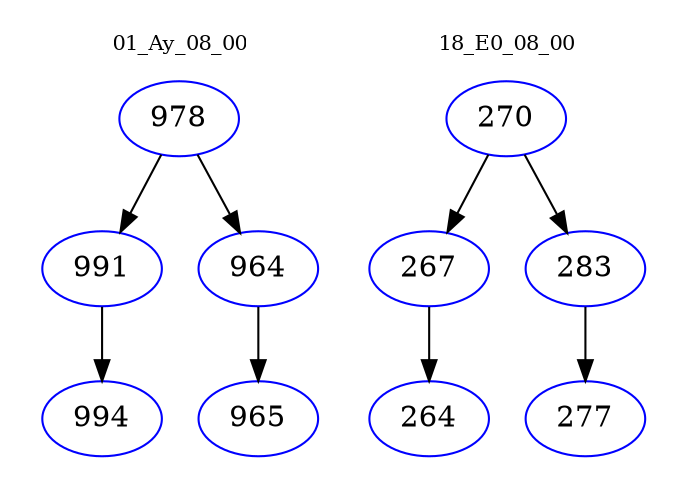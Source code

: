 digraph{
subgraph cluster_0 {
color = white
label = "01_Ay_08_00";
fontsize=10;
T0_978 [label="978", color="blue"]
T0_978 -> T0_991 [color="black"]
T0_991 [label="991", color="blue"]
T0_991 -> T0_994 [color="black"]
T0_994 [label="994", color="blue"]
T0_978 -> T0_964 [color="black"]
T0_964 [label="964", color="blue"]
T0_964 -> T0_965 [color="black"]
T0_965 [label="965", color="blue"]
}
subgraph cluster_1 {
color = white
label = "18_E0_08_00";
fontsize=10;
T1_270 [label="270", color="blue"]
T1_270 -> T1_267 [color="black"]
T1_267 [label="267", color="blue"]
T1_267 -> T1_264 [color="black"]
T1_264 [label="264", color="blue"]
T1_270 -> T1_283 [color="black"]
T1_283 [label="283", color="blue"]
T1_283 -> T1_277 [color="black"]
T1_277 [label="277", color="blue"]
}
}
